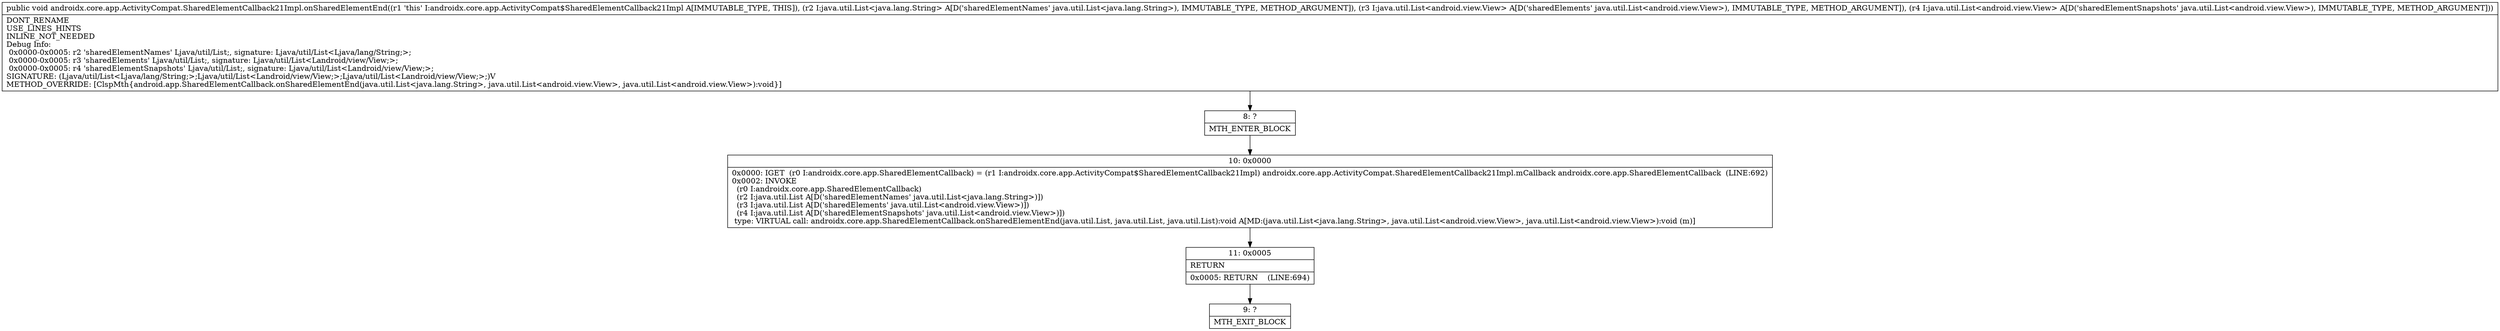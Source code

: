 digraph "CFG forandroidx.core.app.ActivityCompat.SharedElementCallback21Impl.onSharedElementEnd(Ljava\/util\/List;Ljava\/util\/List;Ljava\/util\/List;)V" {
Node_8 [shape=record,label="{8\:\ ?|MTH_ENTER_BLOCK\l}"];
Node_10 [shape=record,label="{10\:\ 0x0000|0x0000: IGET  (r0 I:androidx.core.app.SharedElementCallback) = (r1 I:androidx.core.app.ActivityCompat$SharedElementCallback21Impl) androidx.core.app.ActivityCompat.SharedElementCallback21Impl.mCallback androidx.core.app.SharedElementCallback  (LINE:692)\l0x0002: INVOKE  \l  (r0 I:androidx.core.app.SharedElementCallback)\l  (r2 I:java.util.List A[D('sharedElementNames' java.util.List\<java.lang.String\>)])\l  (r3 I:java.util.List A[D('sharedElements' java.util.List\<android.view.View\>)])\l  (r4 I:java.util.List A[D('sharedElementSnapshots' java.util.List\<android.view.View\>)])\l type: VIRTUAL call: androidx.core.app.SharedElementCallback.onSharedElementEnd(java.util.List, java.util.List, java.util.List):void A[MD:(java.util.List\<java.lang.String\>, java.util.List\<android.view.View\>, java.util.List\<android.view.View\>):void (m)]\l}"];
Node_11 [shape=record,label="{11\:\ 0x0005|RETURN\l|0x0005: RETURN    (LINE:694)\l}"];
Node_9 [shape=record,label="{9\:\ ?|MTH_EXIT_BLOCK\l}"];
MethodNode[shape=record,label="{public void androidx.core.app.ActivityCompat.SharedElementCallback21Impl.onSharedElementEnd((r1 'this' I:androidx.core.app.ActivityCompat$SharedElementCallback21Impl A[IMMUTABLE_TYPE, THIS]), (r2 I:java.util.List\<java.lang.String\> A[D('sharedElementNames' java.util.List\<java.lang.String\>), IMMUTABLE_TYPE, METHOD_ARGUMENT]), (r3 I:java.util.List\<android.view.View\> A[D('sharedElements' java.util.List\<android.view.View\>), IMMUTABLE_TYPE, METHOD_ARGUMENT]), (r4 I:java.util.List\<android.view.View\> A[D('sharedElementSnapshots' java.util.List\<android.view.View\>), IMMUTABLE_TYPE, METHOD_ARGUMENT]))  | DONT_RENAME\lUSE_LINES_HINTS\lINLINE_NOT_NEEDED\lDebug Info:\l  0x0000\-0x0005: r2 'sharedElementNames' Ljava\/util\/List;, signature: Ljava\/util\/List\<Ljava\/lang\/String;\>;\l  0x0000\-0x0005: r3 'sharedElements' Ljava\/util\/List;, signature: Ljava\/util\/List\<Landroid\/view\/View;\>;\l  0x0000\-0x0005: r4 'sharedElementSnapshots' Ljava\/util\/List;, signature: Ljava\/util\/List\<Landroid\/view\/View;\>;\lSIGNATURE: (Ljava\/util\/List\<Ljava\/lang\/String;\>;Ljava\/util\/List\<Landroid\/view\/View;\>;Ljava\/util\/List\<Landroid\/view\/View;\>;)V\lMETHOD_OVERRIDE: [ClspMth\{android.app.SharedElementCallback.onSharedElementEnd(java.util.List\<java.lang.String\>, java.util.List\<android.view.View\>, java.util.List\<android.view.View\>):void\}]\l}"];
MethodNode -> Node_8;Node_8 -> Node_10;
Node_10 -> Node_11;
Node_11 -> Node_9;
}

